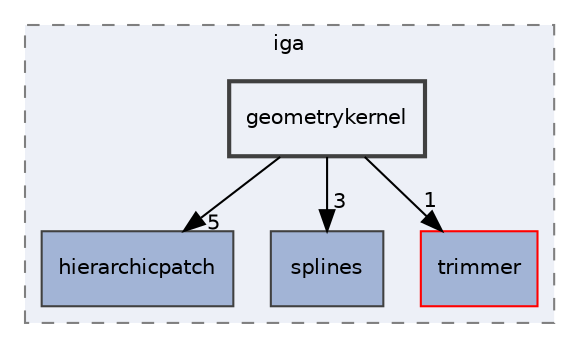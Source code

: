 digraph "geometrykernel"
{
 // LATEX_PDF_SIZE
  edge [fontname="Helvetica",fontsize="10",labelfontname="Helvetica",labelfontsize="10"];
  node [fontname="Helvetica",fontsize="10",shape=record];
  compound=true
  subgraph clusterdir_d2a3c23294a1b1015b1b8e8721ddded8 {
    graph [ bgcolor="#edf0f7", pencolor="grey50", style="filled,dashed,", label="iga", fontname="Helvetica", fontsize="10", URL="dir_d2a3c23294a1b1015b1b8e8721ddded8.html"]
  dir_12fc9e68aad46ae2d80ba50ef1c96d76 [shape=box, label="hierarchicpatch", style="filled,", fillcolor="#a2b4d6", color="grey25", URL="dir_12fc9e68aad46ae2d80ba50ef1c96d76.html"];
  dir_479b904809ee7734e338128330b60cdb [shape=box, label="splines", style="filled,", fillcolor="#a2b4d6", color="grey25", URL="dir_479b904809ee7734e338128330b60cdb.html"];
  dir_7d0c370ab440c4b4f78419bfc8c93eb8 [shape=box, label="trimmer", style="filled,", fillcolor="#a2b4d6", color="red", URL="dir_7d0c370ab440c4b4f78419bfc8c93eb8.html"];
  dir_98571e7345f7327fea7723ec1a12d870 [shape=box, label="geometrykernel", style="filled,bold,", fillcolor="#edf0f7", color="grey25", URL="dir_98571e7345f7327fea7723ec1a12d870.html"];
  }
  dir_98571e7345f7327fea7723ec1a12d870->dir_12fc9e68aad46ae2d80ba50ef1c96d76 [headlabel="5", labeldistance=1.5 headhref="dir_000004_000005.html"];
  dir_98571e7345f7327fea7723ec1a12d870->dir_479b904809ee7734e338128330b60cdb [headlabel="3", labeldistance=1.5 headhref="dir_000004_000013.html"];
  dir_98571e7345f7327fea7723ec1a12d870->dir_7d0c370ab440c4b4f78419bfc8c93eb8 [headlabel="1", labeldistance=1.5 headhref="dir_000004_000015.html"];
}

